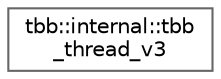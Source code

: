 digraph "类继承关系图"
{
 // LATEX_PDF_SIZE
  bgcolor="transparent";
  edge [fontname=Helvetica,fontsize=10,labelfontname=Helvetica,labelfontsize=10];
  node [fontname=Helvetica,fontsize=10,shape=box,height=0.2,width=0.4];
  rankdir="LR";
  Node0 [id="Node000000",label="tbb::internal::tbb\l_thread_v3",height=0.2,width=0.4,color="grey40", fillcolor="white", style="filled",URL="$classtbb_1_1internal_1_1tbb__thread__v3.html",tooltip="Versioned thread class."];
}
